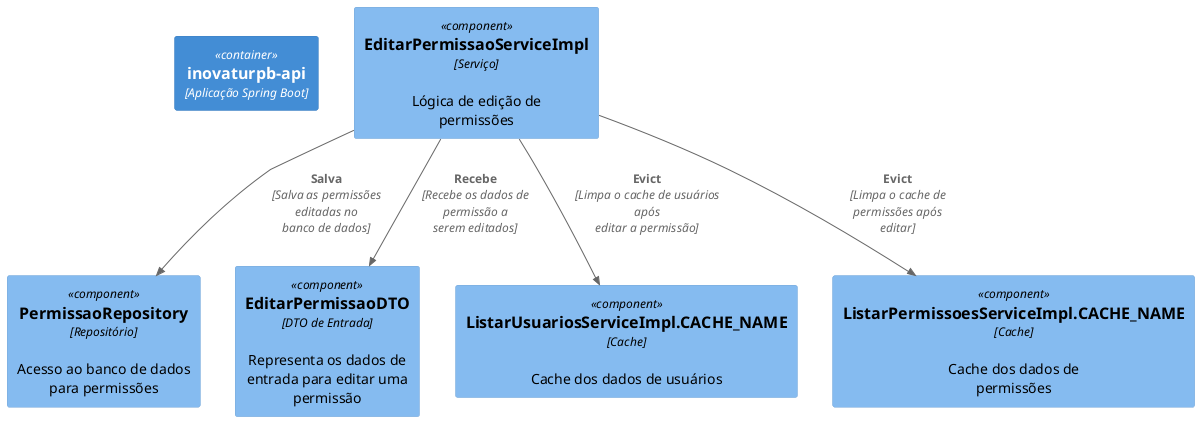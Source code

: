 @startuml
!define C4_COMPONENT
!include <C4/C4_Component.puml>

Container(app, "inovaturpb-api", "Aplicação Spring Boot")

' Serviço principal
Component(service, "EditarPermissaoServiceImpl", "Serviço", "Lógica de edição de permissões")

' Repositório
Component(repo, "PermissaoRepository", "Repositório", "Acesso ao banco de dados para permissões")

' DTO de entrada
Component(dtoIn, "EditarPermissaoDTO", "DTO de Entrada", "Representa os dados de entrada para editar uma permissão")

' Cache
Component(cacheUsuarios, "ListarUsuariosServiceImpl.CACHE_NAME", "Cache", "Cache dos dados de usuários")
Component(cachePermissoes, "ListarPermissoesServiceImpl.CACHE_NAME", "Cache", "Cache dos dados de permissões")

' Relacionamentos
Rel(service, repo, "Salva", "Salva as permissões editadas no banco de dados")
Rel(service, dtoIn, "Recebe", "Recebe os dados de permissão a serem editados")
Rel(service, cacheUsuarios, "Evict", "Limpa o cache de usuários após editar a permissão")
Rel(service, cachePermissoes, "Evict", "Limpa o cache de permissões após editar")

@enduml
